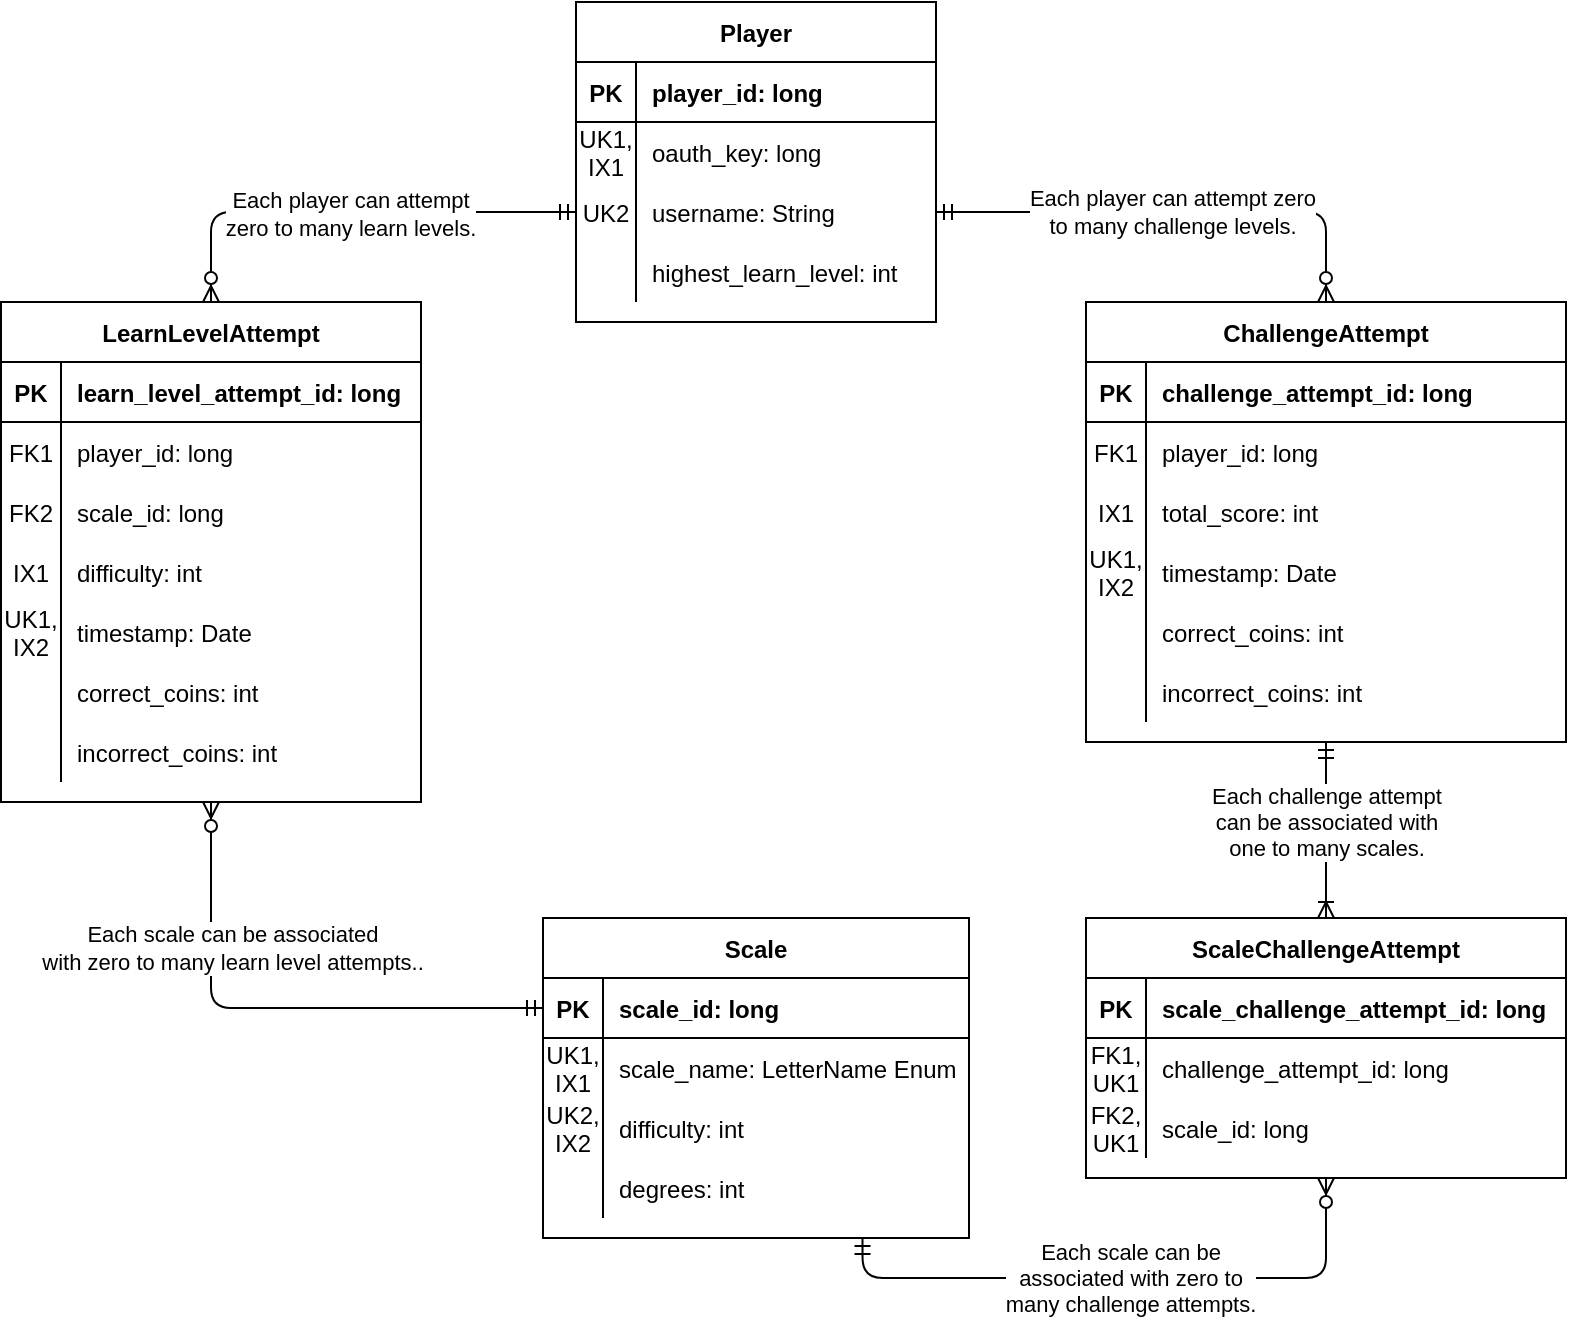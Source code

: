<mxfile version="13.8.8" type="device"><diagram id="y6XbFG_M9Y-7GBnReEFG" name="Page-1"><mxGraphModel dx="460" dy="752" grid="1" gridSize="10" guides="1" tooltips="1" connect="1" arrows="1" fold="1" page="1" pageScale="1" pageWidth="850" pageHeight="1100" math="0" shadow="0"><root><mxCell id="0"/><mxCell id="1" parent="0"/><mxCell id="hmi5T3s5ByT9ax1-VFZU-14" style="edgeStyle=orthogonalEdgeStyle;orthogonalLoop=1;jettySize=auto;html=1;endArrow=ERmandOne;endFill=0;startArrow=ERzeroToMany;startFill=1;exitX=0.5;exitY=1;exitDx=0;exitDy=0;entryX=0;entryY=0.5;entryDx=0;entryDy=0;rounded=1;" parent="1" source="hZG6un-7amVZ1-x6t7ij-53" edge="1"><mxGeometry relative="1" as="geometry"><mxPoint x="236" y="444" as="sourcePoint"/><mxPoint x="305.5" y="563" as="targetPoint"/><Array as="points"><mxPoint x="140" y="563"/></Array></mxGeometry></mxCell><mxCell id="6rf3uVrP5iFz58JQuC41-3" value="Each scale can be associated&lt;br&gt;with zero to many learn level attempts.." style="edgeLabel;html=1;align=center;verticalAlign=middle;resizable=0;points=[];" parent="hmi5T3s5ByT9ax1-VFZU-14" vertex="1" connectable="0"><mxGeometry x="-0.234" y="12" relative="1" as="geometry"><mxPoint x="10.5" y="-18" as="offset"/></mxGeometry></mxCell><mxCell id="hmi5T3s5ByT9ax1-VFZU-49" style="edgeStyle=orthogonalEdgeStyle;rounded=1;orthogonalLoop=1;jettySize=auto;html=1;startArrow=ERoneToMany;startFill=0;endArrow=ERmandOne;endFill=0;entryX=0.5;entryY=1;entryDx=0;entryDy=0;exitX=0.5;exitY=0;exitDx=0;exitDy=0;" parent="1" source="hZG6un-7amVZ1-x6t7ij-119" target="hZG6un-7amVZ1-x6t7ij-72" edge="1"><mxGeometry relative="1" as="geometry"><mxPoint x="577" y="494" as="targetPoint"/><mxPoint x="667" y="538" as="sourcePoint"/></mxGeometry></mxCell><mxCell id="6rf3uVrP5iFz58JQuC41-5" value="Each challenge attempt&lt;br&gt;can be associated with &lt;br&gt;one to many scales." style="edgeLabel;html=1;align=center;verticalAlign=middle;resizable=0;points=[];" parent="hmi5T3s5ByT9ax1-VFZU-49" vertex="1" connectable="0"><mxGeometry x="-0.203" relative="1" as="geometry"><mxPoint y="-13" as="offset"/></mxGeometry></mxCell><mxCell id="hZG6un-7amVZ1-x6t7ij-147" style="edgeStyle=orthogonalEdgeStyle;orthogonalLoop=1;jettySize=auto;html=1;exitX=0.5;exitY=0;exitDx=0;exitDy=0;entryX=0;entryY=0.5;entryDx=0;entryDy=0;startArrow=ERzeroToMany;startFill=1;endArrow=ERmandOne;endFill=0;" parent="1" source="hZG6un-7amVZ1-x6t7ij-53" target="hZG6un-7amVZ1-x6t7ij-141" edge="1"><mxGeometry relative="1" as="geometry"/></mxCell><mxCell id="6rf3uVrP5iFz58JQuC41-1" value="Each player can attempt&lt;br&gt;zero to many learn levels." style="edgeLabel;html=1;align=center;verticalAlign=middle;resizable=0;points=[];" parent="hZG6un-7amVZ1-x6t7ij-147" vertex="1" connectable="0"><mxGeometry x="0.007" y="-1" relative="1" as="geometry"><mxPoint as="offset"/></mxGeometry></mxCell><mxCell id="hZG6un-7amVZ1-x6t7ij-119" value="ScaleChallengeAttempt" style="shape=table;startSize=30;container=1;collapsible=1;childLayout=tableLayout;fixedRows=1;rowLines=0;fontStyle=1;align=center;resizeLast=1;" parent="1" vertex="1"><mxGeometry x="577" y="518" width="240" height="130" as="geometry"/></mxCell><mxCell id="hZG6un-7amVZ1-x6t7ij-120" value="" style="shape=partialRectangle;collapsible=0;dropTarget=0;pointerEvents=0;fillColor=none;top=0;left=0;bottom=1;right=0;points=[[0,0.5],[1,0.5]];portConstraint=eastwest;" parent="hZG6un-7amVZ1-x6t7ij-119" vertex="1"><mxGeometry y="30" width="240" height="30" as="geometry"/></mxCell><mxCell id="hZG6un-7amVZ1-x6t7ij-121" value="PK" style="shape=partialRectangle;connectable=0;fillColor=none;top=0;left=0;bottom=0;right=0;fontStyle=1;overflow=hidden;" parent="hZG6un-7amVZ1-x6t7ij-120" vertex="1"><mxGeometry width="30" height="30" as="geometry"/></mxCell><mxCell id="hZG6un-7amVZ1-x6t7ij-122" value="scale_challenge_attempt_id: long" style="shape=partialRectangle;connectable=0;fillColor=none;top=0;left=0;bottom=0;right=0;align=left;spacingLeft=6;fontStyle=1;overflow=hidden;" parent="hZG6un-7amVZ1-x6t7ij-120" vertex="1"><mxGeometry x="30" width="210" height="30" as="geometry"/></mxCell><mxCell id="hZG6un-7amVZ1-x6t7ij-123" value="" style="shape=partialRectangle;collapsible=0;dropTarget=0;pointerEvents=0;fillColor=none;top=0;left=0;bottom=0;right=0;points=[[0,0.5],[1,0.5]];portConstraint=eastwest;" parent="hZG6un-7amVZ1-x6t7ij-119" vertex="1"><mxGeometry y="60" width="240" height="30" as="geometry"/></mxCell><mxCell id="hZG6un-7amVZ1-x6t7ij-124" value="FK1,&#10;UK1" style="shape=partialRectangle;connectable=0;fillColor=none;top=0;left=0;bottom=0;right=0;editable=1;overflow=hidden;" parent="hZG6un-7amVZ1-x6t7ij-123" vertex="1"><mxGeometry width="30" height="30" as="geometry"/></mxCell><mxCell id="hZG6un-7amVZ1-x6t7ij-125" value="challenge_attempt_id: long" style="shape=partialRectangle;connectable=0;fillColor=none;top=0;left=0;bottom=0;right=0;align=left;spacingLeft=6;overflow=hidden;fontStyle=0" parent="hZG6un-7amVZ1-x6t7ij-123" vertex="1"><mxGeometry x="30" width="210" height="30" as="geometry"/></mxCell><mxCell id="hZG6un-7amVZ1-x6t7ij-126" value="" style="shape=partialRectangle;collapsible=0;dropTarget=0;pointerEvents=0;fillColor=none;top=0;left=0;bottom=0;right=0;points=[[0,0.5],[1,0.5]];portConstraint=eastwest;" parent="hZG6un-7amVZ1-x6t7ij-119" vertex="1"><mxGeometry y="90" width="240" height="30" as="geometry"/></mxCell><mxCell id="hZG6un-7amVZ1-x6t7ij-127" value="FK2,&#10;UK1" style="shape=partialRectangle;connectable=0;fillColor=none;top=0;left=0;bottom=0;right=0;editable=1;overflow=hidden;" parent="hZG6un-7amVZ1-x6t7ij-126" vertex="1"><mxGeometry width="30" height="30" as="geometry"/></mxCell><mxCell id="hZG6un-7amVZ1-x6t7ij-128" value="scale_id: long" style="shape=partialRectangle;connectable=0;fillColor=none;top=0;left=0;bottom=0;right=0;align=left;spacingLeft=6;overflow=hidden;" parent="hZG6un-7amVZ1-x6t7ij-126" vertex="1"><mxGeometry x="30" width="210" height="30" as="geometry"/></mxCell><mxCell id="hZG6un-7amVZ1-x6t7ij-133" style="orthogonalLoop=1;jettySize=auto;html=1;exitX=0.75;exitY=1;exitDx=0;exitDy=0;entryX=0.5;entryY=1;entryDx=0;entryDy=0;startArrow=ERmandOne;startFill=0;endArrow=ERzeroToMany;endFill=1;edgeStyle=orthogonalEdgeStyle;" parent="1" source="hZG6un-7amVZ1-x6t7ij-2" target="hZG6un-7amVZ1-x6t7ij-119" edge="1"><mxGeometry relative="1" as="geometry"/></mxCell><mxCell id="6rf3uVrP5iFz58JQuC41-6" value="Each scale can be &lt;br&gt;associated with zero to &lt;br&gt;many challenge attempts." style="edgeLabel;html=1;align=center;verticalAlign=middle;resizable=0;points=[];" parent="hZG6un-7amVZ1-x6t7ij-133" vertex="1" connectable="0"><mxGeometry x="0.17" y="30" relative="1" as="geometry"><mxPoint x="-23.5" y="30" as="offset"/></mxGeometry></mxCell><mxCell id="hZG6un-7amVZ1-x6t7ij-148" style="edgeStyle=orthogonalEdgeStyle;orthogonalLoop=1;jettySize=auto;html=1;exitX=1;exitY=0.5;exitDx=0;exitDy=0;entryX=0.5;entryY=0;entryDx=0;entryDy=0;startArrow=ERmandOne;startFill=0;endArrow=ERzeroToMany;endFill=1;" parent="1" source="hZG6un-7amVZ1-x6t7ij-141" target="hZG6un-7amVZ1-x6t7ij-72" edge="1"><mxGeometry relative="1" as="geometry"><mxPoint x="502" y="193" as="sourcePoint"/><mxPoint x="685" y="267.09" as="targetPoint"/></mxGeometry></mxCell><mxCell id="6rf3uVrP5iFz58JQuC41-4" value="Each player can attempt zero&lt;br&gt;to many challenge levels." style="edgeLabel;html=1;align=center;verticalAlign=middle;resizable=0;points=[];" parent="hZG6un-7amVZ1-x6t7ij-148" vertex="1" connectable="0"><mxGeometry x="0.442" y="-1" relative="1" as="geometry"><mxPoint x="-55" y="-1" as="offset"/></mxGeometry></mxCell><mxCell id="hZG6un-7amVZ1-x6t7ij-2" value="Scale" style="shape=table;startSize=30;container=1;collapsible=1;childLayout=tableLayout;fixedRows=1;rowLines=0;fontStyle=1;align=center;resizeLast=1;" parent="1" vertex="1"><mxGeometry x="305.5" y="518" width="213" height="160" as="geometry"/></mxCell><mxCell id="hZG6un-7amVZ1-x6t7ij-3" value="" style="shape=partialRectangle;collapsible=0;dropTarget=0;pointerEvents=0;fillColor=none;top=0;left=0;bottom=1;right=0;points=[[0,0.5],[1,0.5]];portConstraint=eastwest;" parent="hZG6un-7amVZ1-x6t7ij-2" vertex="1"><mxGeometry y="30" width="213" height="30" as="geometry"/></mxCell><mxCell id="hZG6un-7amVZ1-x6t7ij-4" value="PK" style="shape=partialRectangle;connectable=0;fillColor=none;top=0;left=0;bottom=0;right=0;fontStyle=1;overflow=hidden;" parent="hZG6un-7amVZ1-x6t7ij-3" vertex="1"><mxGeometry width="30" height="30" as="geometry"/></mxCell><mxCell id="hZG6un-7amVZ1-x6t7ij-5" value="scale_id: long" style="shape=partialRectangle;connectable=0;fillColor=none;top=0;left=0;bottom=0;right=0;align=left;spacingLeft=6;fontStyle=1;overflow=hidden;" parent="hZG6un-7amVZ1-x6t7ij-3" vertex="1"><mxGeometry x="30" width="183" height="30" as="geometry"/></mxCell><mxCell id="hZG6un-7amVZ1-x6t7ij-6" value="" style="shape=partialRectangle;collapsible=0;dropTarget=0;pointerEvents=0;fillColor=none;top=0;left=0;bottom=0;right=0;points=[[0,0.5],[1,0.5]];portConstraint=eastwest;" parent="hZG6un-7amVZ1-x6t7ij-2" vertex="1"><mxGeometry y="60" width="213" height="30" as="geometry"/></mxCell><mxCell id="hZG6un-7amVZ1-x6t7ij-7" value="UK1,&#10;IX1" style="shape=partialRectangle;connectable=0;fillColor=none;top=0;left=0;bottom=0;right=0;editable=1;overflow=hidden;" parent="hZG6un-7amVZ1-x6t7ij-6" vertex="1"><mxGeometry width="30" height="30" as="geometry"/></mxCell><mxCell id="hZG6un-7amVZ1-x6t7ij-8" value="scale_name: LetterName Enum" style="shape=partialRectangle;connectable=0;fillColor=none;top=0;left=0;bottom=0;right=0;align=left;spacingLeft=6;overflow=hidden;" parent="hZG6un-7amVZ1-x6t7ij-6" vertex="1"><mxGeometry x="30" width="183" height="30" as="geometry"/></mxCell><mxCell id="hZG6un-7amVZ1-x6t7ij-9" value="" style="shape=partialRectangle;collapsible=0;dropTarget=0;pointerEvents=0;fillColor=none;top=0;left=0;bottom=0;right=0;points=[[0,0.5],[1,0.5]];portConstraint=eastwest;" parent="hZG6un-7amVZ1-x6t7ij-2" vertex="1"><mxGeometry y="90" width="213" height="30" as="geometry"/></mxCell><mxCell id="hZG6un-7amVZ1-x6t7ij-10" value="UK2,&#10;IX2" style="shape=partialRectangle;connectable=0;fillColor=none;top=0;left=0;bottom=0;right=0;editable=1;overflow=hidden;" parent="hZG6un-7amVZ1-x6t7ij-9" vertex="1"><mxGeometry width="30" height="30" as="geometry"/></mxCell><mxCell id="hZG6un-7amVZ1-x6t7ij-11" value="difficulty: int" style="shape=partialRectangle;connectable=0;fillColor=none;top=0;left=0;bottom=0;right=0;align=left;spacingLeft=6;overflow=hidden;" parent="hZG6un-7amVZ1-x6t7ij-9" vertex="1"><mxGeometry x="30" width="183" height="30" as="geometry"/></mxCell><mxCell id="hZG6un-7amVZ1-x6t7ij-12" value="" style="shape=partialRectangle;collapsible=0;dropTarget=0;pointerEvents=0;fillColor=none;top=0;left=0;bottom=0;right=0;points=[[0,0.5],[1,0.5]];portConstraint=eastwest;" parent="hZG6un-7amVZ1-x6t7ij-2" vertex="1"><mxGeometry y="120" width="213" height="30" as="geometry"/></mxCell><mxCell id="hZG6un-7amVZ1-x6t7ij-13" value="" style="shape=partialRectangle;connectable=0;fillColor=none;top=0;left=0;bottom=0;right=0;editable=1;overflow=hidden;" parent="hZG6un-7amVZ1-x6t7ij-12" vertex="1"><mxGeometry width="30" height="30" as="geometry"/></mxCell><mxCell id="hZG6un-7amVZ1-x6t7ij-14" value="degrees: int" style="shape=partialRectangle;connectable=0;fillColor=none;top=0;left=0;bottom=0;right=0;align=left;spacingLeft=6;overflow=hidden;" parent="hZG6un-7amVZ1-x6t7ij-12" vertex="1"><mxGeometry x="30" width="183" height="30" as="geometry"/></mxCell><mxCell id="hZG6un-7amVZ1-x6t7ij-53" value="LearnLevelAttempt" style="shape=table;startSize=30;container=1;collapsible=1;childLayout=tableLayout;fixedRows=1;rowLines=0;fontStyle=1;align=center;resizeLast=1;" parent="1" vertex="1"><mxGeometry x="34.5" y="210" width="210" height="250" as="geometry"/></mxCell><mxCell id="hZG6un-7amVZ1-x6t7ij-54" value="" style="shape=partialRectangle;collapsible=0;dropTarget=0;pointerEvents=0;fillColor=none;top=0;left=0;bottom=1;right=0;points=[[0,0.5],[1,0.5]];portConstraint=eastwest;" parent="hZG6un-7amVZ1-x6t7ij-53" vertex="1"><mxGeometry y="30" width="210" height="30" as="geometry"/></mxCell><mxCell id="hZG6un-7amVZ1-x6t7ij-55" value="PK" style="shape=partialRectangle;connectable=0;fillColor=none;top=0;left=0;bottom=0;right=0;fontStyle=1;overflow=hidden;" parent="hZG6un-7amVZ1-x6t7ij-54" vertex="1"><mxGeometry width="30" height="30" as="geometry"/></mxCell><mxCell id="hZG6un-7amVZ1-x6t7ij-56" value="learn_level_attempt_id: long" style="shape=partialRectangle;connectable=0;fillColor=none;top=0;left=0;bottom=0;right=0;align=left;spacingLeft=6;fontStyle=1;overflow=hidden;" parent="hZG6un-7amVZ1-x6t7ij-54" vertex="1"><mxGeometry x="30" width="180" height="30" as="geometry"/></mxCell><mxCell id="hZG6un-7amVZ1-x6t7ij-57" value="" style="shape=partialRectangle;collapsible=0;dropTarget=0;pointerEvents=0;fillColor=none;top=0;left=0;bottom=0;right=0;points=[[0,0.5],[1,0.5]];portConstraint=eastwest;" parent="hZG6un-7amVZ1-x6t7ij-53" vertex="1"><mxGeometry y="60" width="210" height="30" as="geometry"/></mxCell><mxCell id="hZG6un-7amVZ1-x6t7ij-58" value="FK1" style="shape=partialRectangle;connectable=0;fillColor=none;top=0;left=0;bottom=0;right=0;editable=1;overflow=hidden;" parent="hZG6un-7amVZ1-x6t7ij-57" vertex="1"><mxGeometry width="30" height="30" as="geometry"/></mxCell><mxCell id="hZG6un-7amVZ1-x6t7ij-59" value="player_id: long" style="shape=partialRectangle;connectable=0;fillColor=none;top=0;left=0;bottom=0;right=0;align=left;spacingLeft=6;overflow=hidden;" parent="hZG6un-7amVZ1-x6t7ij-57" vertex="1"><mxGeometry x="30" width="180" height="30" as="geometry"/></mxCell><mxCell id="hZG6un-7amVZ1-x6t7ij-155" value="" style="shape=partialRectangle;collapsible=0;dropTarget=0;pointerEvents=0;fillColor=none;top=0;left=0;bottom=0;right=0;points=[[0,0.5],[1,0.5]];portConstraint=eastwest;" parent="hZG6un-7amVZ1-x6t7ij-53" vertex="1"><mxGeometry y="90" width="210" height="30" as="geometry"/></mxCell><mxCell id="hZG6un-7amVZ1-x6t7ij-156" value="FK2" style="shape=partialRectangle;connectable=0;fillColor=none;top=0;left=0;bottom=0;right=0;editable=1;overflow=hidden;" parent="hZG6un-7amVZ1-x6t7ij-155" vertex="1"><mxGeometry width="30" height="30" as="geometry"/></mxCell><mxCell id="hZG6un-7amVZ1-x6t7ij-157" value="scale_id: long" style="shape=partialRectangle;connectable=0;fillColor=none;top=0;left=0;bottom=0;right=0;align=left;spacingLeft=6;overflow=hidden;" parent="hZG6un-7amVZ1-x6t7ij-155" vertex="1"><mxGeometry x="30" width="180" height="30" as="geometry"/></mxCell><mxCell id="hZG6un-7amVZ1-x6t7ij-152" value="" style="shape=partialRectangle;collapsible=0;dropTarget=0;pointerEvents=0;fillColor=none;top=0;left=0;bottom=0;right=0;points=[[0,0.5],[1,0.5]];portConstraint=eastwest;" parent="hZG6un-7amVZ1-x6t7ij-53" vertex="1"><mxGeometry y="120" width="210" height="30" as="geometry"/></mxCell><mxCell id="hZG6un-7amVZ1-x6t7ij-153" value="IX1" style="shape=partialRectangle;connectable=0;fillColor=none;top=0;left=0;bottom=0;right=0;editable=1;overflow=hidden;" parent="hZG6un-7amVZ1-x6t7ij-152" vertex="1"><mxGeometry width="30" height="30" as="geometry"/></mxCell><mxCell id="hZG6un-7amVZ1-x6t7ij-154" value="difficulty: int" style="shape=partialRectangle;connectable=0;fillColor=none;top=0;left=0;bottom=0;right=0;align=left;spacingLeft=6;overflow=hidden;" parent="hZG6un-7amVZ1-x6t7ij-152" vertex="1"><mxGeometry x="30" width="180" height="30" as="geometry"/></mxCell><mxCell id="hZG6un-7amVZ1-x6t7ij-63" value="" style="shape=partialRectangle;collapsible=0;dropTarget=0;pointerEvents=0;fillColor=none;top=0;left=0;bottom=0;right=0;points=[[0,0.5],[1,0.5]];portConstraint=eastwest;" parent="hZG6un-7amVZ1-x6t7ij-53" vertex="1"><mxGeometry y="150" width="210" height="30" as="geometry"/></mxCell><mxCell id="hZG6un-7amVZ1-x6t7ij-64" value="UK1,&#10;IX2" style="shape=partialRectangle;connectable=0;fillColor=none;top=0;left=0;bottom=0;right=0;editable=1;overflow=hidden;" parent="hZG6un-7amVZ1-x6t7ij-63" vertex="1"><mxGeometry width="30" height="30" as="geometry"/></mxCell><mxCell id="hZG6un-7amVZ1-x6t7ij-65" value="timestamp: Date" style="shape=partialRectangle;connectable=0;fillColor=none;top=0;left=0;bottom=0;right=0;align=left;spacingLeft=6;overflow=hidden;" parent="hZG6un-7amVZ1-x6t7ij-63" vertex="1"><mxGeometry x="30" width="180" height="30" as="geometry"/></mxCell><mxCell id="hZG6un-7amVZ1-x6t7ij-66" value="" style="shape=partialRectangle;collapsible=0;dropTarget=0;pointerEvents=0;fillColor=none;top=0;left=0;bottom=0;right=0;points=[[0,0.5],[1,0.5]];portConstraint=eastwest;" parent="hZG6un-7amVZ1-x6t7ij-53" vertex="1"><mxGeometry y="180" width="210" height="30" as="geometry"/></mxCell><mxCell id="hZG6un-7amVZ1-x6t7ij-67" value="" style="shape=partialRectangle;connectable=0;fillColor=none;top=0;left=0;bottom=0;right=0;editable=1;overflow=hidden;" parent="hZG6un-7amVZ1-x6t7ij-66" vertex="1"><mxGeometry width="30" height="30" as="geometry"/></mxCell><mxCell id="hZG6un-7amVZ1-x6t7ij-68" value="correct_coins: int" style="shape=partialRectangle;connectable=0;fillColor=none;top=0;left=0;bottom=0;right=0;align=left;spacingLeft=6;overflow=hidden;" parent="hZG6un-7amVZ1-x6t7ij-66" vertex="1"><mxGeometry x="30" width="180" height="30" as="geometry"/></mxCell><mxCell id="hZG6un-7amVZ1-x6t7ij-69" value="" style="shape=partialRectangle;collapsible=0;dropTarget=0;pointerEvents=0;fillColor=none;top=0;left=0;bottom=0;right=0;points=[[0,0.5],[1,0.5]];portConstraint=eastwest;" parent="hZG6un-7amVZ1-x6t7ij-53" vertex="1"><mxGeometry y="210" width="210" height="30" as="geometry"/></mxCell><mxCell id="hZG6un-7amVZ1-x6t7ij-70" value="" style="shape=partialRectangle;connectable=0;fillColor=none;top=0;left=0;bottom=0;right=0;editable=1;overflow=hidden;" parent="hZG6un-7amVZ1-x6t7ij-69" vertex="1"><mxGeometry width="30" height="30" as="geometry"/></mxCell><mxCell id="hZG6un-7amVZ1-x6t7ij-71" value="incorrect_coins: int" style="shape=partialRectangle;connectable=0;fillColor=none;top=0;left=0;bottom=0;right=0;align=left;spacingLeft=6;overflow=hidden;" parent="hZG6un-7amVZ1-x6t7ij-69" vertex="1"><mxGeometry x="30" width="180" height="30" as="geometry"/></mxCell><mxCell id="hZG6un-7amVZ1-x6t7ij-134" value="Player" style="shape=table;startSize=30;container=1;collapsible=1;childLayout=tableLayout;fixedRows=1;rowLines=0;fontStyle=1;align=center;resizeLast=1;" parent="1" vertex="1"><mxGeometry x="322" y="60" width="180" height="160" as="geometry"/></mxCell><mxCell id="hZG6un-7amVZ1-x6t7ij-135" value="" style="shape=partialRectangle;collapsible=0;dropTarget=0;pointerEvents=0;fillColor=none;top=0;left=0;bottom=1;right=0;points=[[0,0.5],[1,0.5]];portConstraint=eastwest;" parent="hZG6un-7amVZ1-x6t7ij-134" vertex="1"><mxGeometry y="30" width="180" height="30" as="geometry"/></mxCell><mxCell id="hZG6un-7amVZ1-x6t7ij-136" value="PK" style="shape=partialRectangle;connectable=0;fillColor=none;top=0;left=0;bottom=0;right=0;fontStyle=1;overflow=hidden;" parent="hZG6un-7amVZ1-x6t7ij-135" vertex="1"><mxGeometry width="30" height="30" as="geometry"/></mxCell><mxCell id="hZG6un-7amVZ1-x6t7ij-137" value="player_id: long" style="shape=partialRectangle;connectable=0;fillColor=none;top=0;left=0;bottom=0;right=0;align=left;spacingLeft=6;fontStyle=1;overflow=hidden;" parent="hZG6un-7amVZ1-x6t7ij-135" vertex="1"><mxGeometry x="30" width="150" height="30" as="geometry"/></mxCell><mxCell id="hZG6un-7amVZ1-x6t7ij-138" value="" style="shape=partialRectangle;collapsible=0;dropTarget=0;pointerEvents=0;fillColor=none;top=0;left=0;bottom=0;right=0;points=[[0,0.5],[1,0.5]];portConstraint=eastwest;" parent="hZG6un-7amVZ1-x6t7ij-134" vertex="1"><mxGeometry y="60" width="180" height="30" as="geometry"/></mxCell><mxCell id="hZG6un-7amVZ1-x6t7ij-139" value="UK1,&#10;IX1" style="shape=partialRectangle;connectable=0;fillColor=none;top=0;left=0;bottom=0;right=0;editable=1;overflow=hidden;" parent="hZG6un-7amVZ1-x6t7ij-138" vertex="1"><mxGeometry width="30" height="30" as="geometry"/></mxCell><mxCell id="hZG6un-7amVZ1-x6t7ij-140" value="oauth_key: long" style="shape=partialRectangle;connectable=0;fillColor=none;top=0;left=0;bottom=0;right=0;align=left;spacingLeft=6;overflow=hidden;" parent="hZG6un-7amVZ1-x6t7ij-138" vertex="1"><mxGeometry x="30" width="150" height="30" as="geometry"/></mxCell><mxCell id="hZG6un-7amVZ1-x6t7ij-141" value="" style="shape=partialRectangle;collapsible=0;dropTarget=0;pointerEvents=0;fillColor=none;top=0;left=0;bottom=0;right=0;points=[[0,0.5],[1,0.5]];portConstraint=eastwest;" parent="hZG6un-7amVZ1-x6t7ij-134" vertex="1"><mxGeometry y="90" width="180" height="30" as="geometry"/></mxCell><mxCell id="hZG6un-7amVZ1-x6t7ij-142" value="UK2" style="shape=partialRectangle;connectable=0;fillColor=none;top=0;left=0;bottom=0;right=0;editable=1;overflow=hidden;" parent="hZG6un-7amVZ1-x6t7ij-141" vertex="1"><mxGeometry width="30" height="30" as="geometry"/></mxCell><mxCell id="hZG6un-7amVZ1-x6t7ij-143" value="username: String" style="shape=partialRectangle;connectable=0;fillColor=none;top=0;left=0;bottom=0;right=0;align=left;spacingLeft=6;overflow=hidden;" parent="hZG6un-7amVZ1-x6t7ij-141" vertex="1"><mxGeometry x="30" width="150" height="30" as="geometry"/></mxCell><mxCell id="hZG6un-7amVZ1-x6t7ij-144" value="" style="shape=partialRectangle;collapsible=0;dropTarget=0;pointerEvents=0;fillColor=none;top=0;left=0;bottom=0;right=0;points=[[0,0.5],[1,0.5]];portConstraint=eastwest;" parent="hZG6un-7amVZ1-x6t7ij-134" vertex="1"><mxGeometry y="120" width="180" height="30" as="geometry"/></mxCell><mxCell id="hZG6un-7amVZ1-x6t7ij-145" value="" style="shape=partialRectangle;connectable=0;fillColor=none;top=0;left=0;bottom=0;right=0;editable=1;overflow=hidden;" parent="hZG6un-7amVZ1-x6t7ij-144" vertex="1"><mxGeometry width="30" height="30" as="geometry"/></mxCell><mxCell id="hZG6un-7amVZ1-x6t7ij-146" value="highest_learn_level: int" style="shape=partialRectangle;connectable=0;fillColor=none;top=0;left=0;bottom=0;right=0;align=left;spacingLeft=6;overflow=hidden;" parent="hZG6un-7amVZ1-x6t7ij-144" vertex="1"><mxGeometry x="30" width="150" height="30" as="geometry"/></mxCell><mxCell id="hZG6un-7amVZ1-x6t7ij-72" value="ChallengeAttempt" style="shape=table;startSize=30;container=1;collapsible=1;childLayout=tableLayout;fixedRows=1;rowLines=0;fontStyle=1;align=center;resizeLast=1;" parent="1" vertex="1"><mxGeometry x="577" y="210" width="240" height="220" as="geometry"/></mxCell><mxCell id="hZG6un-7amVZ1-x6t7ij-73" value="" style="shape=partialRectangle;collapsible=0;dropTarget=0;pointerEvents=0;fillColor=none;top=0;left=0;bottom=1;right=0;points=[[0,0.5],[1,0.5]];portConstraint=eastwest;" parent="hZG6un-7amVZ1-x6t7ij-72" vertex="1"><mxGeometry y="30" width="240" height="30" as="geometry"/></mxCell><mxCell id="hZG6un-7amVZ1-x6t7ij-74" value="PK" style="shape=partialRectangle;connectable=0;fillColor=none;top=0;left=0;bottom=0;right=0;fontStyle=1;overflow=hidden;" parent="hZG6un-7amVZ1-x6t7ij-73" vertex="1"><mxGeometry width="30" height="30" as="geometry"/></mxCell><mxCell id="hZG6un-7amVZ1-x6t7ij-75" value="challenge_attempt_id: long" style="shape=partialRectangle;connectable=0;fillColor=none;top=0;left=0;bottom=0;right=0;align=left;spacingLeft=6;fontStyle=1;overflow=hidden;" parent="hZG6un-7amVZ1-x6t7ij-73" vertex="1"><mxGeometry x="30" width="210" height="30" as="geometry"/></mxCell><mxCell id="hZG6un-7amVZ1-x6t7ij-76" value="" style="shape=partialRectangle;collapsible=0;dropTarget=0;pointerEvents=0;fillColor=none;top=0;left=0;bottom=0;right=0;points=[[0,0.5],[1,0.5]];portConstraint=eastwest;" parent="hZG6un-7amVZ1-x6t7ij-72" vertex="1"><mxGeometry y="60" width="240" height="30" as="geometry"/></mxCell><mxCell id="hZG6un-7amVZ1-x6t7ij-77" value="FK1" style="shape=partialRectangle;connectable=0;fillColor=none;top=0;left=0;bottom=0;right=0;editable=1;overflow=hidden;" parent="hZG6un-7amVZ1-x6t7ij-76" vertex="1"><mxGeometry width="30" height="30" as="geometry"/></mxCell><mxCell id="hZG6un-7amVZ1-x6t7ij-78" value="player_id: long" style="shape=partialRectangle;connectable=0;fillColor=none;top=0;left=0;bottom=0;right=0;align=left;spacingLeft=6;overflow=hidden;" parent="hZG6un-7amVZ1-x6t7ij-76" vertex="1"><mxGeometry x="30" width="210" height="30" as="geometry"/></mxCell><mxCell id="hZG6un-7amVZ1-x6t7ij-158" value="" style="shape=partialRectangle;collapsible=0;dropTarget=0;pointerEvents=0;fillColor=none;top=0;left=0;bottom=0;right=0;points=[[0,0.5],[1,0.5]];portConstraint=eastwest;" parent="hZG6un-7amVZ1-x6t7ij-72" vertex="1"><mxGeometry y="90" width="240" height="30" as="geometry"/></mxCell><mxCell id="hZG6un-7amVZ1-x6t7ij-159" value="IX1" style="shape=partialRectangle;connectable=0;fillColor=none;top=0;left=0;bottom=0;right=0;editable=1;overflow=hidden;" parent="hZG6un-7amVZ1-x6t7ij-158" vertex="1"><mxGeometry width="30" height="30" as="geometry"/></mxCell><mxCell id="hZG6un-7amVZ1-x6t7ij-160" value="total_score: int" style="shape=partialRectangle;connectable=0;fillColor=none;top=0;left=0;bottom=0;right=0;align=left;spacingLeft=6;overflow=hidden;" parent="hZG6un-7amVZ1-x6t7ij-158" vertex="1"><mxGeometry x="30" width="210" height="30" as="geometry"/></mxCell><mxCell id="hZG6un-7amVZ1-x6t7ij-79" value="" style="shape=partialRectangle;collapsible=0;dropTarget=0;pointerEvents=0;fillColor=none;top=0;left=0;bottom=0;right=0;points=[[0,0.5],[1,0.5]];portConstraint=eastwest;" parent="hZG6un-7amVZ1-x6t7ij-72" vertex="1"><mxGeometry y="120" width="240" height="30" as="geometry"/></mxCell><mxCell id="hZG6un-7amVZ1-x6t7ij-80" value="UK1,&#10;IX2" style="shape=partialRectangle;connectable=0;fillColor=none;top=0;left=0;bottom=0;right=0;editable=1;overflow=hidden;" parent="hZG6un-7amVZ1-x6t7ij-79" vertex="1"><mxGeometry width="30" height="30" as="geometry"/></mxCell><mxCell id="hZG6un-7amVZ1-x6t7ij-81" value="timestamp: Date" style="shape=partialRectangle;connectable=0;fillColor=none;top=0;left=0;bottom=0;right=0;align=left;spacingLeft=6;overflow=hidden;" parent="hZG6un-7amVZ1-x6t7ij-79" vertex="1"><mxGeometry x="30" width="210" height="30" as="geometry"/></mxCell><mxCell id="hZG6un-7amVZ1-x6t7ij-82" value="" style="shape=partialRectangle;collapsible=0;dropTarget=0;pointerEvents=0;fillColor=none;top=0;left=0;bottom=0;right=0;points=[[0,0.5],[1,0.5]];portConstraint=eastwest;" parent="hZG6un-7amVZ1-x6t7ij-72" vertex="1"><mxGeometry y="150" width="240" height="30" as="geometry"/></mxCell><mxCell id="hZG6un-7amVZ1-x6t7ij-83" value="" style="shape=partialRectangle;connectable=0;fillColor=none;top=0;left=0;bottom=0;right=0;editable=1;overflow=hidden;" parent="hZG6un-7amVZ1-x6t7ij-82" vertex="1"><mxGeometry width="30" height="30" as="geometry"/></mxCell><mxCell id="hZG6un-7amVZ1-x6t7ij-84" value="correct_coins: int" style="shape=partialRectangle;connectable=0;fillColor=none;top=0;left=0;bottom=0;right=0;align=left;spacingLeft=6;overflow=hidden;" parent="hZG6un-7amVZ1-x6t7ij-82" vertex="1"><mxGeometry x="30" width="210" height="30" as="geometry"/></mxCell><mxCell id="hZG6un-7amVZ1-x6t7ij-85" value="" style="shape=partialRectangle;collapsible=0;dropTarget=0;pointerEvents=0;fillColor=none;top=0;left=0;bottom=0;right=0;points=[[0,0.5],[1,0.5]];portConstraint=eastwest;" parent="hZG6un-7amVZ1-x6t7ij-72" vertex="1"><mxGeometry y="180" width="240" height="30" as="geometry"/></mxCell><mxCell id="hZG6un-7amVZ1-x6t7ij-86" value="" style="shape=partialRectangle;connectable=0;fillColor=none;top=0;left=0;bottom=0;right=0;editable=1;overflow=hidden;" parent="hZG6un-7amVZ1-x6t7ij-85" vertex="1"><mxGeometry width="30" height="30" as="geometry"/></mxCell><mxCell id="hZG6un-7amVZ1-x6t7ij-87" value="incorrect_coins: int" style="shape=partialRectangle;connectable=0;fillColor=none;top=0;left=0;bottom=0;right=0;align=left;spacingLeft=6;overflow=hidden;" parent="hZG6un-7amVZ1-x6t7ij-85" vertex="1"><mxGeometry x="30" width="210" height="30" as="geometry"/></mxCell></root></mxGraphModel></diagram></mxfile>